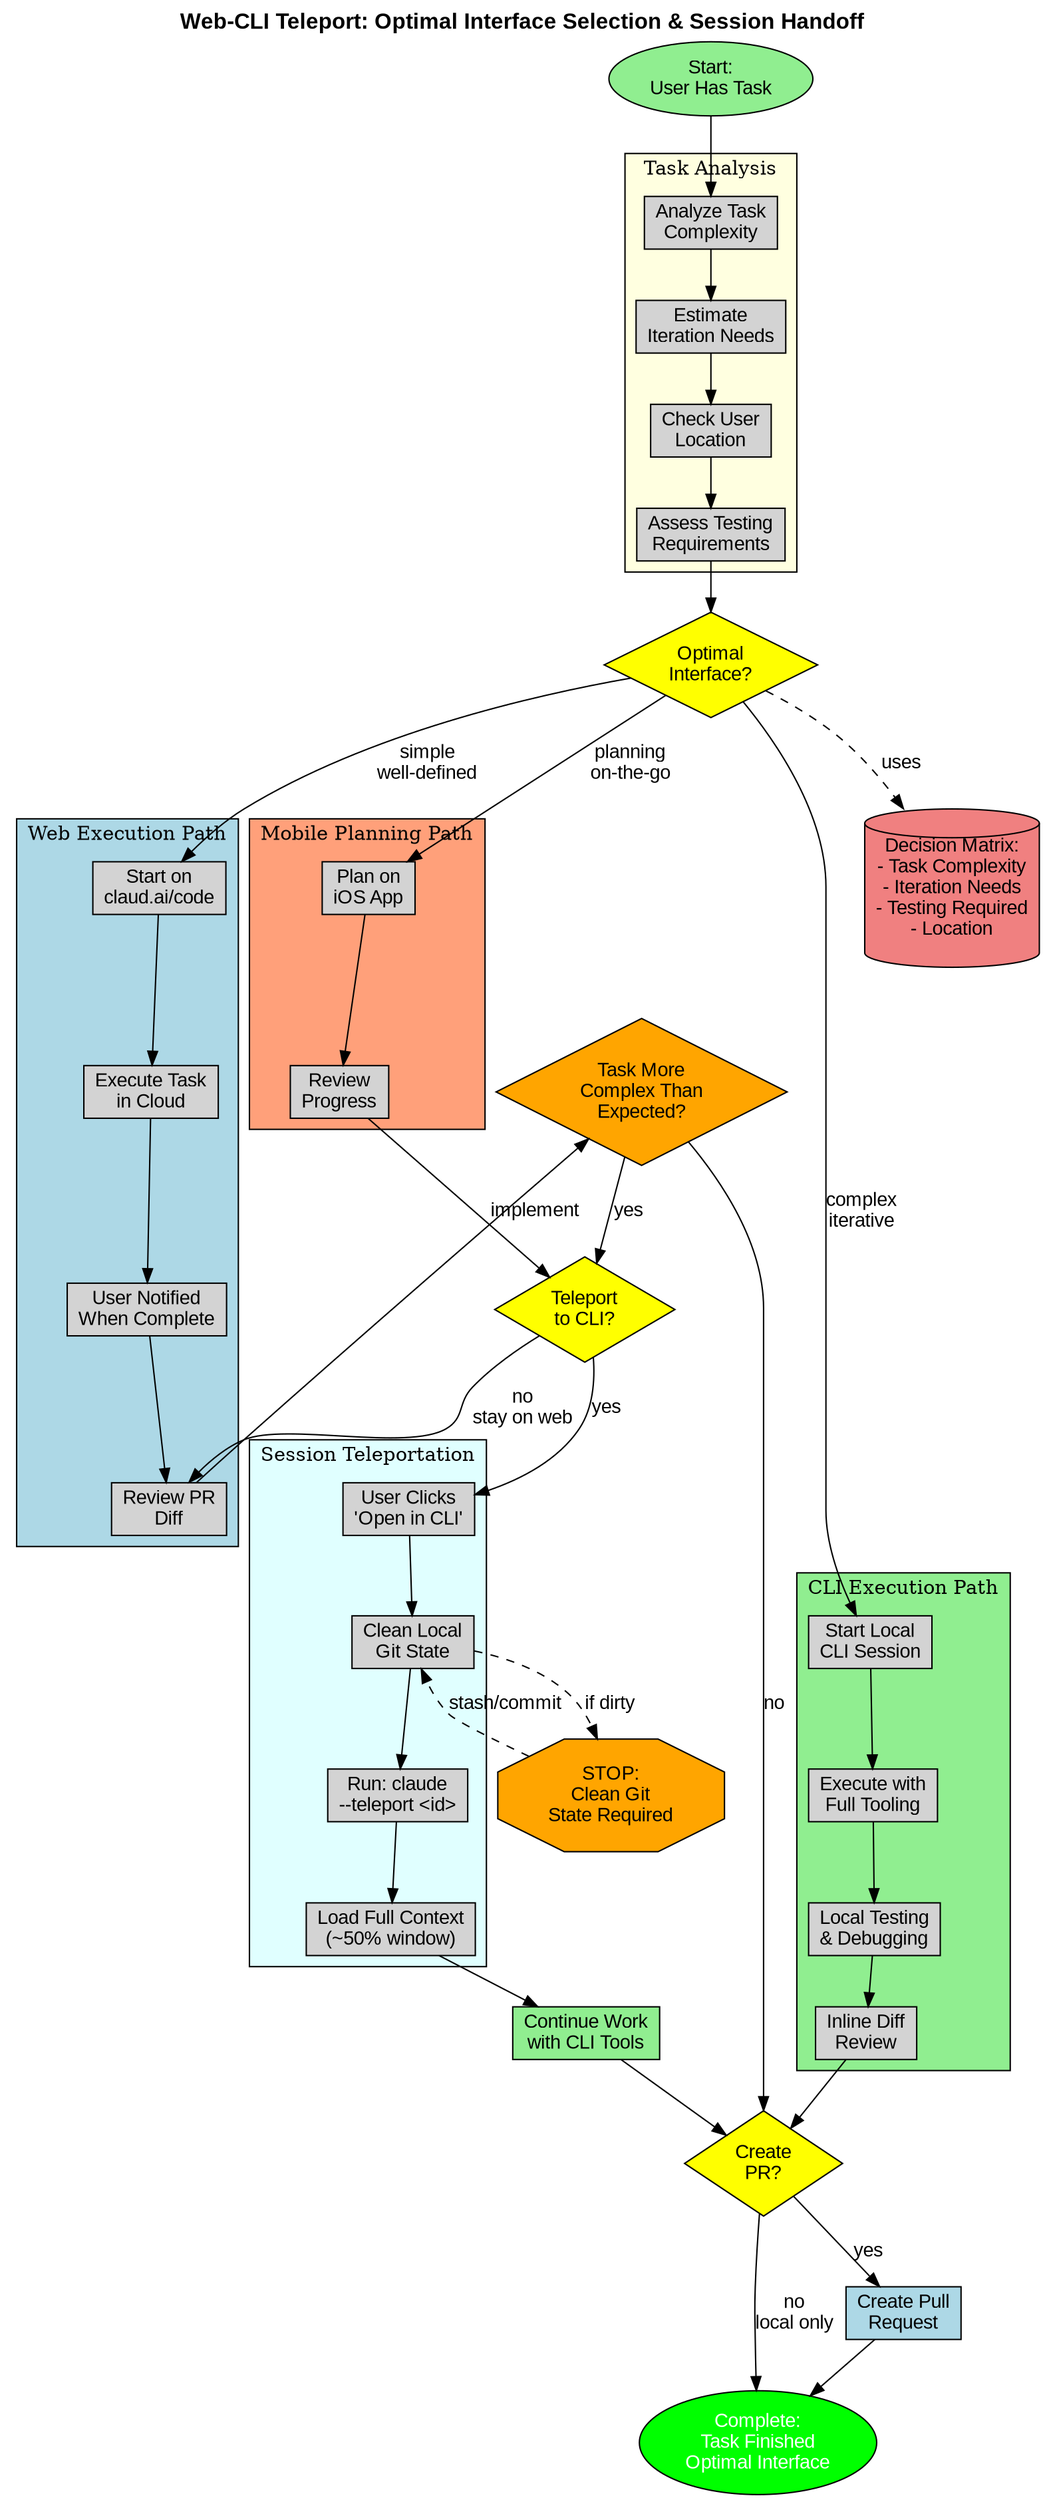 digraph WebCliTeleport {
    rankdir=TB;
    compound=true;
    node [shape=box, style=filled, fontname="Arial"];
    edge [fontname="Arial"];

    // Start
    start [shape=ellipse, label="Start:\nUser Has Task", fillcolor=lightgreen];
    end [shape=ellipse, label="Complete:\nTask Finished\nOptimal Interface", fillcolor=green, fontcolor=white];

    // Task Analysis
    subgraph cluster_analysis {
        label="Task Analysis";
        fillcolor=lightyellow;
        style=filled;

        analyze_complexity [label="Analyze Task\nComplexity"];
        analyze_iteration [label="Estimate\nIteration Needs"];
        analyze_location [label="Check User\nLocation"];
        analyze_testing [label="Assess Testing\nRequirements"];

        analyze_complexity -> analyze_iteration -> analyze_location -> analyze_testing;
    }

    // Interface Decision
    interface_decision [shape=diamond, label="Optimal\nInterface?", fillcolor=yellow];

    // Web Path
    subgraph cluster_web {
        label="Web Execution Path";
        fillcolor=lightblue;
        style=filled;

        web_start [label="Start on\nclaud.ai/code"];
        web_execute [label="Execute Task\nin Cloud"];
        web_notify [label="User Notified\nWhen Complete"];
        web_review [label="Review PR\nDiff"];

        web_start -> web_execute -> web_notify -> web_review;
    }

    // CLI Path
    subgraph cluster_cli {
        label="CLI Execution Path";
        fillcolor=lightgreen;
        style=filled;

        cli_start [label="Start Local\nCLI Session"];
        cli_execute [label="Execute with\nFull Tooling"];
        cli_test [label="Local Testing\n& Debugging"];
        cli_review [label="Inline Diff\nReview"];

        cli_start -> cli_execute -> cli_test -> cli_review;
    }

    // Mobile Path
    subgraph cluster_mobile {
        label="Mobile Planning Path";
        fillcolor=lightsalmon;
        style=filled;

        mobile_plan [label="Plan on\niOS App"];
        mobile_approve [label="Review\nProgress"];

        mobile_plan -> mobile_approve;
    }

    // Complexity Check During Execution
    complexity_check [shape=diamond, label="Task More\nComplex Than\nExpected?", fillcolor=orange];

    // Teleport Decision
    teleport_decision [shape=diamond, label="Teleport\nto CLI?", fillcolor=yellow];

    // Teleport Process
    subgraph cluster_teleport {
        label="Session Teleportation";
        fillcolor=lightcyan;
        style=filled;

        teleport_click [label="User Clicks\n'Open in CLI'"];
        teleport_clean [label="Clean Local\nGit State"];
        teleport_run [label="Run: claude\n--teleport <id>"];
        teleport_load [label="Load Full Context\n(~50% window)"];

        teleport_click -> teleport_clean -> teleport_run -> teleport_load;
    }

    // Continue on CLI after teleport
    continue_cli [label="Continue Work\nwith CLI Tools", fillcolor=lightgreen];

    // Final Review Decision
    final_review [shape=diamond, label="Create\nPR?", fillcolor=yellow];

    // PR Creation
    create_pr [label="Create Pull\nRequest", fillcolor=lightblue];

    // Flow
    start -> analyze_complexity;
    analyze_testing -> interface_decision;

    interface_decision -> web_start [label="simple\nwell-defined"];
    interface_decision -> cli_start [label="complex\niterative"];
    interface_decision -> mobile_plan [label="planning\non-the-go"];

    web_review -> complexity_check;
    complexity_check -> teleport_decision [label="yes"];
    complexity_check -> final_review [label="no"];

    mobile_approve -> teleport_decision [label="implement"];

    teleport_decision -> teleport_click [label="yes"];
    teleport_decision -> web_review [label="no\nstay on web"];

    teleport_load -> continue_cli;

    cli_review -> final_review;
    continue_cli -> final_review;

    final_review -> create_pr [label="yes"];
    final_review -> end [label="no\nlocal only"];

    create_pr -> end;

    // External references
    decision_matrix [shape=cylinder, label="Decision Matrix:\n- Task Complexity\n- Iteration Needs\n- Testing Required\n- Location", fillcolor=lightcoral];
    interface_decision -> decision_matrix [style=dashed, label="uses"];

    // Warning about git state
    git_warning [shape=octagon, label="STOP:\nClean Git\nState Required", fillcolor=orange];
    teleport_clean -> git_warning [style=dashed, label="if dirty"];
    git_warning -> teleport_clean [label="stash/commit", style=dashed];

    labelloc="t";
    label="Web-CLI Teleport: Optimal Interface Selection & Session Handoff";
    fontsize=16;
    fontname="Arial Bold";
}
